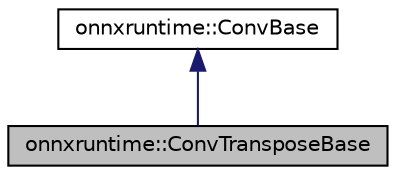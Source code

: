 digraph "onnxruntime::ConvTransposeBase"
{
  edge [fontname="Helvetica",fontsize="10",labelfontname="Helvetica",labelfontsize="10"];
  node [fontname="Helvetica",fontsize="10",shape=record];
  Node4 [label="onnxruntime::ConvTransposeBase",height=0.2,width=0.4,color="black", fillcolor="grey75", style="filled", fontcolor="black"];
  Node5 -> Node4 [dir="back",color="midnightblue",fontsize="10",style="solid",fontname="Helvetica"];
  Node5 [label="onnxruntime::ConvBase",height=0.2,width=0.4,color="black", fillcolor="white", style="filled",URL="$classonnxruntime_1_1ConvBase.html"];
}
